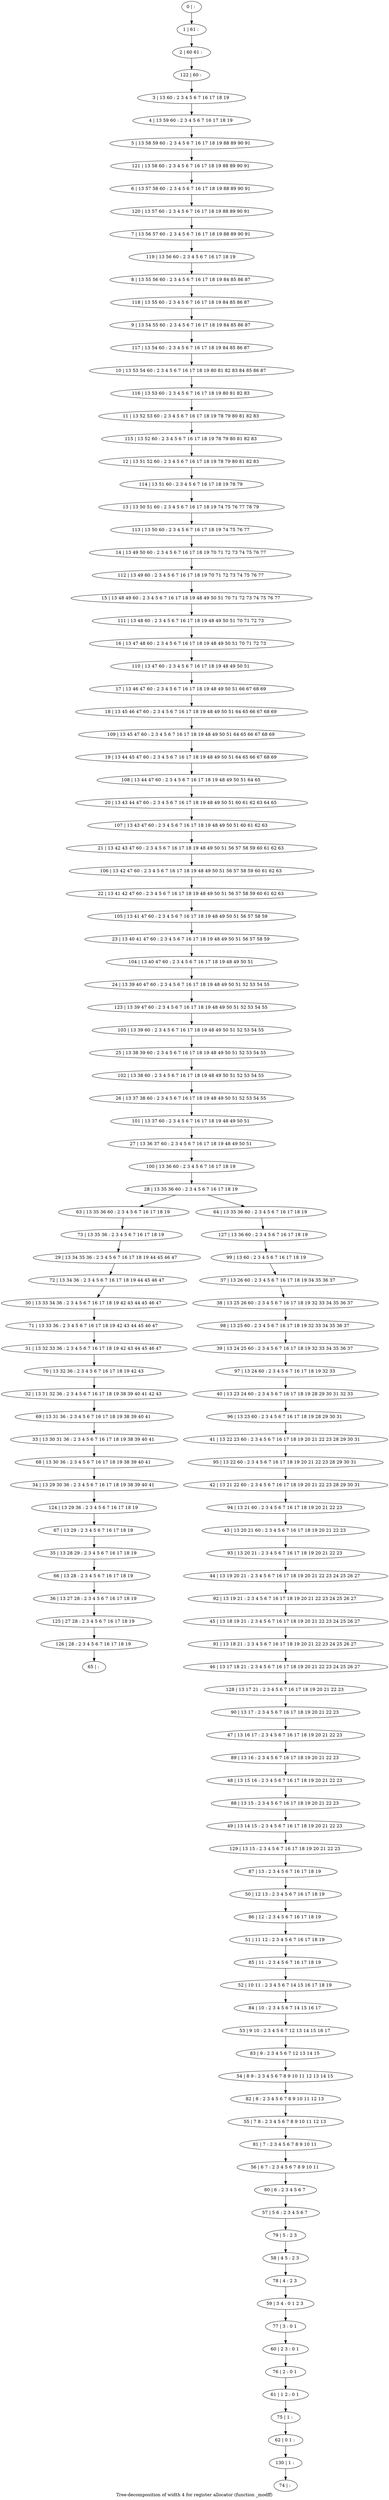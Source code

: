 digraph G {
graph [label="Tree-decomposition of width 4 for register allocator (function _modff)"]
0[label="0 | : "];
1[label="1 | 61 : "];
2[label="2 | 60 61 : "];
3[label="3 | 13 60 : 2 3 4 5 6 7 16 17 18 19 "];
4[label="4 | 13 59 60 : 2 3 4 5 6 7 16 17 18 19 "];
5[label="5 | 13 58 59 60 : 2 3 4 5 6 7 16 17 18 19 88 89 90 91 "];
6[label="6 | 13 57 58 60 : 2 3 4 5 6 7 16 17 18 19 88 89 90 91 "];
7[label="7 | 13 56 57 60 : 2 3 4 5 6 7 16 17 18 19 88 89 90 91 "];
8[label="8 | 13 55 56 60 : 2 3 4 5 6 7 16 17 18 19 84 85 86 87 "];
9[label="9 | 13 54 55 60 : 2 3 4 5 6 7 16 17 18 19 84 85 86 87 "];
10[label="10 | 13 53 54 60 : 2 3 4 5 6 7 16 17 18 19 80 81 82 83 84 85 86 87 "];
11[label="11 | 13 52 53 60 : 2 3 4 5 6 7 16 17 18 19 78 79 80 81 82 83 "];
12[label="12 | 13 51 52 60 : 2 3 4 5 6 7 16 17 18 19 78 79 80 81 82 83 "];
13[label="13 | 13 50 51 60 : 2 3 4 5 6 7 16 17 18 19 74 75 76 77 78 79 "];
14[label="14 | 13 49 50 60 : 2 3 4 5 6 7 16 17 18 19 70 71 72 73 74 75 76 77 "];
15[label="15 | 13 48 49 60 : 2 3 4 5 6 7 16 17 18 19 48 49 50 51 70 71 72 73 74 75 76 77 "];
16[label="16 | 13 47 48 60 : 2 3 4 5 6 7 16 17 18 19 48 49 50 51 70 71 72 73 "];
17[label="17 | 13 46 47 60 : 2 3 4 5 6 7 16 17 18 19 48 49 50 51 66 67 68 69 "];
18[label="18 | 13 45 46 47 60 : 2 3 4 5 6 7 16 17 18 19 48 49 50 51 64 65 66 67 68 69 "];
19[label="19 | 13 44 45 47 60 : 2 3 4 5 6 7 16 17 18 19 48 49 50 51 64 65 66 67 68 69 "];
20[label="20 | 13 43 44 47 60 : 2 3 4 5 6 7 16 17 18 19 48 49 50 51 60 61 62 63 64 65 "];
21[label="21 | 13 42 43 47 60 : 2 3 4 5 6 7 16 17 18 19 48 49 50 51 56 57 58 59 60 61 62 63 "];
22[label="22 | 13 41 42 47 60 : 2 3 4 5 6 7 16 17 18 19 48 49 50 51 56 57 58 59 60 61 62 63 "];
23[label="23 | 13 40 41 47 60 : 2 3 4 5 6 7 16 17 18 19 48 49 50 51 56 57 58 59 "];
24[label="24 | 13 39 40 47 60 : 2 3 4 5 6 7 16 17 18 19 48 49 50 51 52 53 54 55 "];
25[label="25 | 13 38 39 60 : 2 3 4 5 6 7 16 17 18 19 48 49 50 51 52 53 54 55 "];
26[label="26 | 13 37 38 60 : 2 3 4 5 6 7 16 17 18 19 48 49 50 51 52 53 54 55 "];
27[label="27 | 13 36 37 60 : 2 3 4 5 6 7 16 17 18 19 48 49 50 51 "];
28[label="28 | 13 35 36 60 : 2 3 4 5 6 7 16 17 18 19 "];
29[label="29 | 13 34 35 36 : 2 3 4 5 6 7 16 17 18 19 44 45 46 47 "];
30[label="30 | 13 33 34 36 : 2 3 4 5 6 7 16 17 18 19 42 43 44 45 46 47 "];
31[label="31 | 13 32 33 36 : 2 3 4 5 6 7 16 17 18 19 42 43 44 45 46 47 "];
32[label="32 | 13 31 32 36 : 2 3 4 5 6 7 16 17 18 19 38 39 40 41 42 43 "];
33[label="33 | 13 30 31 36 : 2 3 4 5 6 7 16 17 18 19 38 39 40 41 "];
34[label="34 | 13 29 30 36 : 2 3 4 5 6 7 16 17 18 19 38 39 40 41 "];
35[label="35 | 13 28 29 : 2 3 4 5 6 7 16 17 18 19 "];
36[label="36 | 13 27 28 : 2 3 4 5 6 7 16 17 18 19 "];
37[label="37 | 13 26 60 : 2 3 4 5 6 7 16 17 18 19 34 35 36 37 "];
38[label="38 | 13 25 26 60 : 2 3 4 5 6 7 16 17 18 19 32 33 34 35 36 37 "];
39[label="39 | 13 24 25 60 : 2 3 4 5 6 7 16 17 18 19 32 33 34 35 36 37 "];
40[label="40 | 13 23 24 60 : 2 3 4 5 6 7 16 17 18 19 28 29 30 31 32 33 "];
41[label="41 | 13 22 23 60 : 2 3 4 5 6 7 16 17 18 19 20 21 22 23 28 29 30 31 "];
42[label="42 | 13 21 22 60 : 2 3 4 5 6 7 16 17 18 19 20 21 22 23 28 29 30 31 "];
43[label="43 | 13 20 21 60 : 2 3 4 5 6 7 16 17 18 19 20 21 22 23 "];
44[label="44 | 13 19 20 21 : 2 3 4 5 6 7 16 17 18 19 20 21 22 23 24 25 26 27 "];
45[label="45 | 13 18 19 21 : 2 3 4 5 6 7 16 17 18 19 20 21 22 23 24 25 26 27 "];
46[label="46 | 13 17 18 21 : 2 3 4 5 6 7 16 17 18 19 20 21 22 23 24 25 26 27 "];
47[label="47 | 13 16 17 : 2 3 4 5 6 7 16 17 18 19 20 21 22 23 "];
48[label="48 | 13 15 16 : 2 3 4 5 6 7 16 17 18 19 20 21 22 23 "];
49[label="49 | 13 14 15 : 2 3 4 5 6 7 16 17 18 19 20 21 22 23 "];
50[label="50 | 12 13 : 2 3 4 5 6 7 16 17 18 19 "];
51[label="51 | 11 12 : 2 3 4 5 6 7 16 17 18 19 "];
52[label="52 | 10 11 : 2 3 4 5 6 7 14 15 16 17 18 19 "];
53[label="53 | 9 10 : 2 3 4 5 6 7 12 13 14 15 16 17 "];
54[label="54 | 8 9 : 2 3 4 5 6 7 8 9 10 11 12 13 14 15 "];
55[label="55 | 7 8 : 2 3 4 5 6 7 8 9 10 11 12 13 "];
56[label="56 | 6 7 : 2 3 4 5 6 7 8 9 10 11 "];
57[label="57 | 5 6 : 2 3 4 5 6 7 "];
58[label="58 | 4 5 : 2 3 "];
59[label="59 | 3 4 : 0 1 2 3 "];
60[label="60 | 2 3 : 0 1 "];
61[label="61 | 1 2 : 0 1 "];
62[label="62 | 0 1 : "];
63[label="63 | 13 35 36 60 : 2 3 4 5 6 7 16 17 18 19 "];
64[label="64 | 13 35 36 60 : 2 3 4 5 6 7 16 17 18 19 "];
65[label="65 | : "];
66[label="66 | 13 28 : 2 3 4 5 6 7 16 17 18 19 "];
67[label="67 | 13 29 : 2 3 4 5 6 7 16 17 18 19 "];
68[label="68 | 13 30 36 : 2 3 4 5 6 7 16 17 18 19 38 39 40 41 "];
69[label="69 | 13 31 36 : 2 3 4 5 6 7 16 17 18 19 38 39 40 41 "];
70[label="70 | 13 32 36 : 2 3 4 5 6 7 16 17 18 19 42 43 "];
71[label="71 | 13 33 36 : 2 3 4 5 6 7 16 17 18 19 42 43 44 45 46 47 "];
72[label="72 | 13 34 36 : 2 3 4 5 6 7 16 17 18 19 44 45 46 47 "];
73[label="73 | 13 35 36 : 2 3 4 5 6 7 16 17 18 19 "];
74[label="74 | : "];
75[label="75 | 1 : "];
76[label="76 | 2 : 0 1 "];
77[label="77 | 3 : 0 1 "];
78[label="78 | 4 : 2 3 "];
79[label="79 | 5 : 2 3 "];
80[label="80 | 6 : 2 3 4 5 6 7 "];
81[label="81 | 7 : 2 3 4 5 6 7 8 9 10 11 "];
82[label="82 | 8 : 2 3 4 5 6 7 8 9 10 11 12 13 "];
83[label="83 | 9 : 2 3 4 5 6 7 12 13 14 15 "];
84[label="84 | 10 : 2 3 4 5 6 7 14 15 16 17 "];
85[label="85 | 11 : 2 3 4 5 6 7 16 17 18 19 "];
86[label="86 | 12 : 2 3 4 5 6 7 16 17 18 19 "];
87[label="87 | 13 : 2 3 4 5 6 7 16 17 18 19 "];
88[label="88 | 13 15 : 2 3 4 5 6 7 16 17 18 19 20 21 22 23 "];
89[label="89 | 13 16 : 2 3 4 5 6 7 16 17 18 19 20 21 22 23 "];
90[label="90 | 13 17 : 2 3 4 5 6 7 16 17 18 19 20 21 22 23 "];
91[label="91 | 13 18 21 : 2 3 4 5 6 7 16 17 18 19 20 21 22 23 24 25 26 27 "];
92[label="92 | 13 19 21 : 2 3 4 5 6 7 16 17 18 19 20 21 22 23 24 25 26 27 "];
93[label="93 | 13 20 21 : 2 3 4 5 6 7 16 17 18 19 20 21 22 23 "];
94[label="94 | 13 21 60 : 2 3 4 5 6 7 16 17 18 19 20 21 22 23 "];
95[label="95 | 13 22 60 : 2 3 4 5 6 7 16 17 18 19 20 21 22 23 28 29 30 31 "];
96[label="96 | 13 23 60 : 2 3 4 5 6 7 16 17 18 19 28 29 30 31 "];
97[label="97 | 13 24 60 : 2 3 4 5 6 7 16 17 18 19 32 33 "];
98[label="98 | 13 25 60 : 2 3 4 5 6 7 16 17 18 19 32 33 34 35 36 37 "];
99[label="99 | 13 60 : 2 3 4 5 6 7 16 17 18 19 "];
100[label="100 | 13 36 60 : 2 3 4 5 6 7 16 17 18 19 "];
101[label="101 | 13 37 60 : 2 3 4 5 6 7 16 17 18 19 48 49 50 51 "];
102[label="102 | 13 38 60 : 2 3 4 5 6 7 16 17 18 19 48 49 50 51 52 53 54 55 "];
103[label="103 | 13 39 60 : 2 3 4 5 6 7 16 17 18 19 48 49 50 51 52 53 54 55 "];
104[label="104 | 13 40 47 60 : 2 3 4 5 6 7 16 17 18 19 48 49 50 51 "];
105[label="105 | 13 41 47 60 : 2 3 4 5 6 7 16 17 18 19 48 49 50 51 56 57 58 59 "];
106[label="106 | 13 42 47 60 : 2 3 4 5 6 7 16 17 18 19 48 49 50 51 56 57 58 59 60 61 62 63 "];
107[label="107 | 13 43 47 60 : 2 3 4 5 6 7 16 17 18 19 48 49 50 51 60 61 62 63 "];
108[label="108 | 13 44 47 60 : 2 3 4 5 6 7 16 17 18 19 48 49 50 51 64 65 "];
109[label="109 | 13 45 47 60 : 2 3 4 5 6 7 16 17 18 19 48 49 50 51 64 65 66 67 68 69 "];
110[label="110 | 13 47 60 : 2 3 4 5 6 7 16 17 18 19 48 49 50 51 "];
111[label="111 | 13 48 60 : 2 3 4 5 6 7 16 17 18 19 48 49 50 51 70 71 72 73 "];
112[label="112 | 13 49 60 : 2 3 4 5 6 7 16 17 18 19 70 71 72 73 74 75 76 77 "];
113[label="113 | 13 50 60 : 2 3 4 5 6 7 16 17 18 19 74 75 76 77 "];
114[label="114 | 13 51 60 : 2 3 4 5 6 7 16 17 18 19 78 79 "];
115[label="115 | 13 52 60 : 2 3 4 5 6 7 16 17 18 19 78 79 80 81 82 83 "];
116[label="116 | 13 53 60 : 2 3 4 5 6 7 16 17 18 19 80 81 82 83 "];
117[label="117 | 13 54 60 : 2 3 4 5 6 7 16 17 18 19 84 85 86 87 "];
118[label="118 | 13 55 60 : 2 3 4 5 6 7 16 17 18 19 84 85 86 87 "];
119[label="119 | 13 56 60 : 2 3 4 5 6 7 16 17 18 19 "];
120[label="120 | 13 57 60 : 2 3 4 5 6 7 16 17 18 19 88 89 90 91 "];
121[label="121 | 13 58 60 : 2 3 4 5 6 7 16 17 18 19 88 89 90 91 "];
122[label="122 | 60 : "];
123[label="123 | 13 39 47 60 : 2 3 4 5 6 7 16 17 18 19 48 49 50 51 52 53 54 55 "];
124[label="124 | 13 29 36 : 2 3 4 5 6 7 16 17 18 19 "];
125[label="125 | 27 28 : 2 3 4 5 6 7 16 17 18 19 "];
126[label="126 | 28 : 2 3 4 5 6 7 16 17 18 19 "];
127[label="127 | 13 36 60 : 2 3 4 5 6 7 16 17 18 19 "];
128[label="128 | 13 17 21 : 2 3 4 5 6 7 16 17 18 19 20 21 22 23 "];
129[label="129 | 13 15 : 2 3 4 5 6 7 16 17 18 19 20 21 22 23 "];
130[label="130 | 1 : "];
0->1 ;
1->2 ;
3->4 ;
4->5 ;
17->18 ;
37->38 ;
28->63 ;
28->64 ;
66->36 ;
35->66 ;
67->35 ;
68->34 ;
33->68 ;
69->33 ;
32->69 ;
70->32 ;
31->70 ;
71->31 ;
30->71 ;
72->30 ;
29->72 ;
73->29 ;
63->73 ;
75->62 ;
61->75 ;
76->61 ;
60->76 ;
77->60 ;
59->77 ;
78->59 ;
58->78 ;
79->58 ;
57->79 ;
80->57 ;
56->80 ;
81->56 ;
55->81 ;
82->55 ;
54->82 ;
83->54 ;
53->83 ;
84->53 ;
52->84 ;
85->52 ;
51->85 ;
86->51 ;
50->86 ;
87->50 ;
88->49 ;
48->88 ;
89->48 ;
47->89 ;
90->47 ;
91->46 ;
45->91 ;
92->45 ;
44->92 ;
93->44 ;
43->93 ;
94->43 ;
42->94 ;
95->42 ;
41->95 ;
96->41 ;
40->96 ;
97->40 ;
39->97 ;
98->39 ;
38->98 ;
99->37 ;
100->28 ;
27->100 ;
101->27 ;
26->101 ;
102->26 ;
25->102 ;
103->25 ;
104->24 ;
23->104 ;
105->23 ;
22->105 ;
106->22 ;
21->106 ;
107->21 ;
20->107 ;
108->20 ;
19->108 ;
109->19 ;
18->109 ;
110->17 ;
16->110 ;
111->16 ;
15->111 ;
112->15 ;
14->112 ;
113->14 ;
13->113 ;
114->13 ;
12->114 ;
115->12 ;
11->115 ;
116->11 ;
10->116 ;
117->10 ;
9->117 ;
118->9 ;
8->118 ;
119->8 ;
7->119 ;
120->7 ;
6->120 ;
121->6 ;
5->121 ;
122->3 ;
2->122 ;
123->103 ;
24->123 ;
124->67 ;
34->124 ;
36->125 ;
126->65 ;
125->126 ;
127->99 ;
64->127 ;
128->90 ;
46->128 ;
129->87 ;
49->129 ;
130->74 ;
62->130 ;
}
